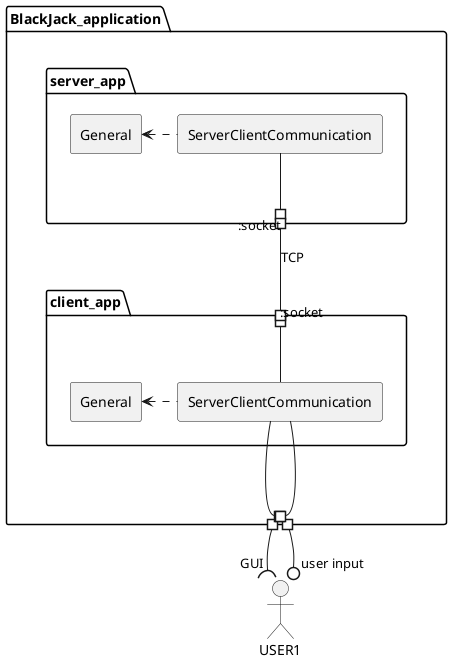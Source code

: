 ' this is for a start just a remake of the same diagram of the example"

@startuml "composite_structure"

package BlackJack_application{

         
    folder client_app {

        rectangle General
        rectangle ServerClientCommunication as Client
        ' rectangle Client

        Client .left.> General
        Client -up-# client_app 
        
    }

    folder server_app {
        rectangle General as General_
        rectangle ServerClientCommunication as Server
        ' rectangle Server

        Server .left.>General_
        Server -down-# server_app
    }

    client_app ":socket" #-up-# ":socket" server_app : TCP
    



}



    :USER1: "GUI" )-up-# BlackJack_application 
    BlackJack_application#-up- Client
    :USER1: "user input" 0-up-# BlackJack_application
    BlackJack_application #-up- Client

@enduml










' package, folder, frame, node, folder


' !theme vibrant

' package STUUFFFF <<Folder>> {
'     boundary b1
'     control c1
'     b1 -(0)- c1

'     component comp1
'     interface interf1
'     comp1 #~~( interf1

'     :mode1actor: -0)- fooa1
'     :mode1actorl: -le0)- foo1l

'     [component1] 0)-(0-(0 [componentC]
'     () component3 )-0-(0 "foo" [componentC]

'     [aze1] #-->> [aze2]
' }

